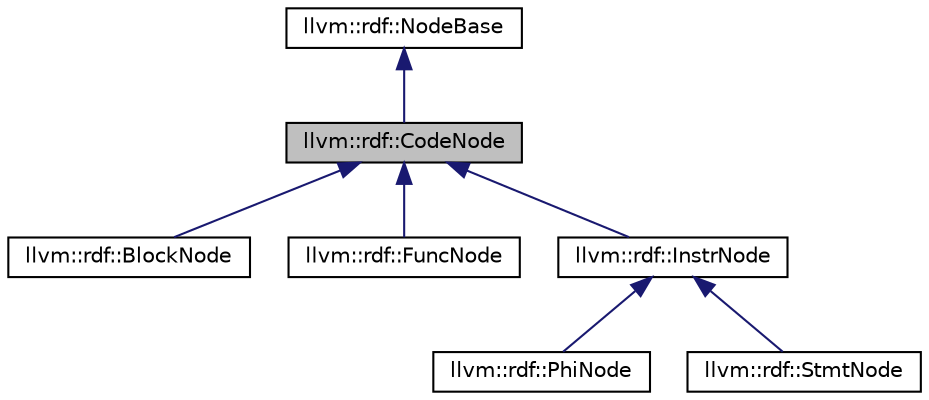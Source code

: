 digraph "llvm::rdf::CodeNode"
{
 // LATEX_PDF_SIZE
  bgcolor="transparent";
  edge [fontname="Helvetica",fontsize="10",labelfontname="Helvetica",labelfontsize="10"];
  node [fontname="Helvetica",fontsize="10",shape="box"];
  Node1 [label="llvm::rdf::CodeNode",height=0.2,width=0.4,color="black", fillcolor="grey75", style="filled", fontcolor="black",tooltip=" "];
  Node2 -> Node1 [dir="back",color="midnightblue",fontsize="10",style="solid",fontname="Helvetica"];
  Node2 [label="llvm::rdf::NodeBase",height=0.2,width=0.4,color="black",URL="$structllvm_1_1rdf_1_1NodeBase.html",tooltip=" "];
  Node1 -> Node3 [dir="back",color="midnightblue",fontsize="10",style="solid",fontname="Helvetica"];
  Node3 [label="llvm::rdf::BlockNode",height=0.2,width=0.4,color="black",URL="$structllvm_1_1rdf_1_1BlockNode.html",tooltip=" "];
  Node1 -> Node4 [dir="back",color="midnightblue",fontsize="10",style="solid",fontname="Helvetica"];
  Node4 [label="llvm::rdf::FuncNode",height=0.2,width=0.4,color="black",URL="$structllvm_1_1rdf_1_1FuncNode.html",tooltip=" "];
  Node1 -> Node5 [dir="back",color="midnightblue",fontsize="10",style="solid",fontname="Helvetica"];
  Node5 [label="llvm::rdf::InstrNode",height=0.2,width=0.4,color="black",URL="$structllvm_1_1rdf_1_1InstrNode.html",tooltip=" "];
  Node5 -> Node6 [dir="back",color="midnightblue",fontsize="10",style="solid",fontname="Helvetica"];
  Node6 [label="llvm::rdf::PhiNode",height=0.2,width=0.4,color="black",URL="$structllvm_1_1rdf_1_1PhiNode.html",tooltip=" "];
  Node5 -> Node7 [dir="back",color="midnightblue",fontsize="10",style="solid",fontname="Helvetica"];
  Node7 [label="llvm::rdf::StmtNode",height=0.2,width=0.4,color="black",URL="$structllvm_1_1rdf_1_1StmtNode.html",tooltip=" "];
}
